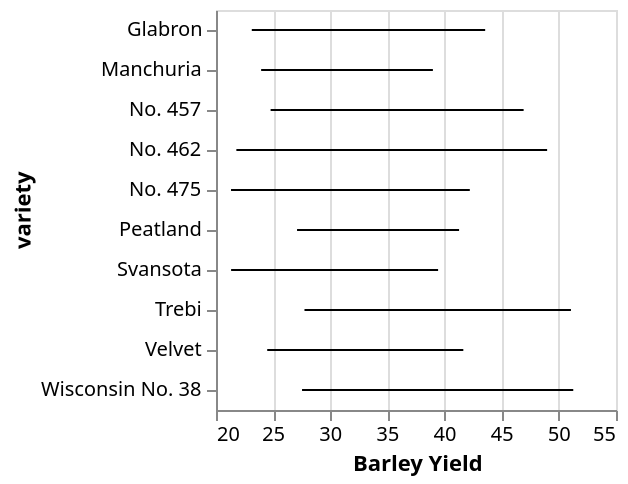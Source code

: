 {
  "$schema": "https://vega.github.io/schema/vega-lite/v2.json",
  "data": {
    "values": [
      {"lower_yield": 23.1311, "upper_yield": 43.5522, "variety": "Glabron"},
      {"lower_yield": 23.9503, "upper_yield": 38.9775, "variety": "Manchuria"},
      {"lower_yield": 24.7778, "upper_yield": 46.9167, "variety": "No. 457"},
      {"lower_yield": 21.7823, "upper_yield": 48.9732, "variety": "No. 462"},
      {"lower_yield": 21.3144, "upper_yield": 42.2078, "variety": "No. 475"},
      {"lower_yield": 27.0919, "upper_yield": 41.2692, "variety": "Peatland"},
      {"lower_yield": 21.3221, "upper_yield": 39.4334, "variety": "Svansota"},
      {"lower_yield": 27.7425, "upper_yield": 51.0575, "variety": "Trebi"},
      {"lower_yield": 24.482, "upper_yield": 41.6402, "variety": "Velvet"},
      {"lower_yield": 27.5287, "upper_yield": 51.2602, "variety": "Wisconsin No. 38"}
    ]
  },
  "layer": [
    {
      "mark": "errorbar",
      "encoding": {
        "x": {
          "field": "upper_yield",
          "type": "quantitative",
          "scale": {"zero": false},
          "title": "Barley Yield"
        },
        "x2": {"field": "lower_yield", "type": "quantitative"},
        "y": {"field": "variety", "type": "ordinal"}
      }
    }
  ]
}